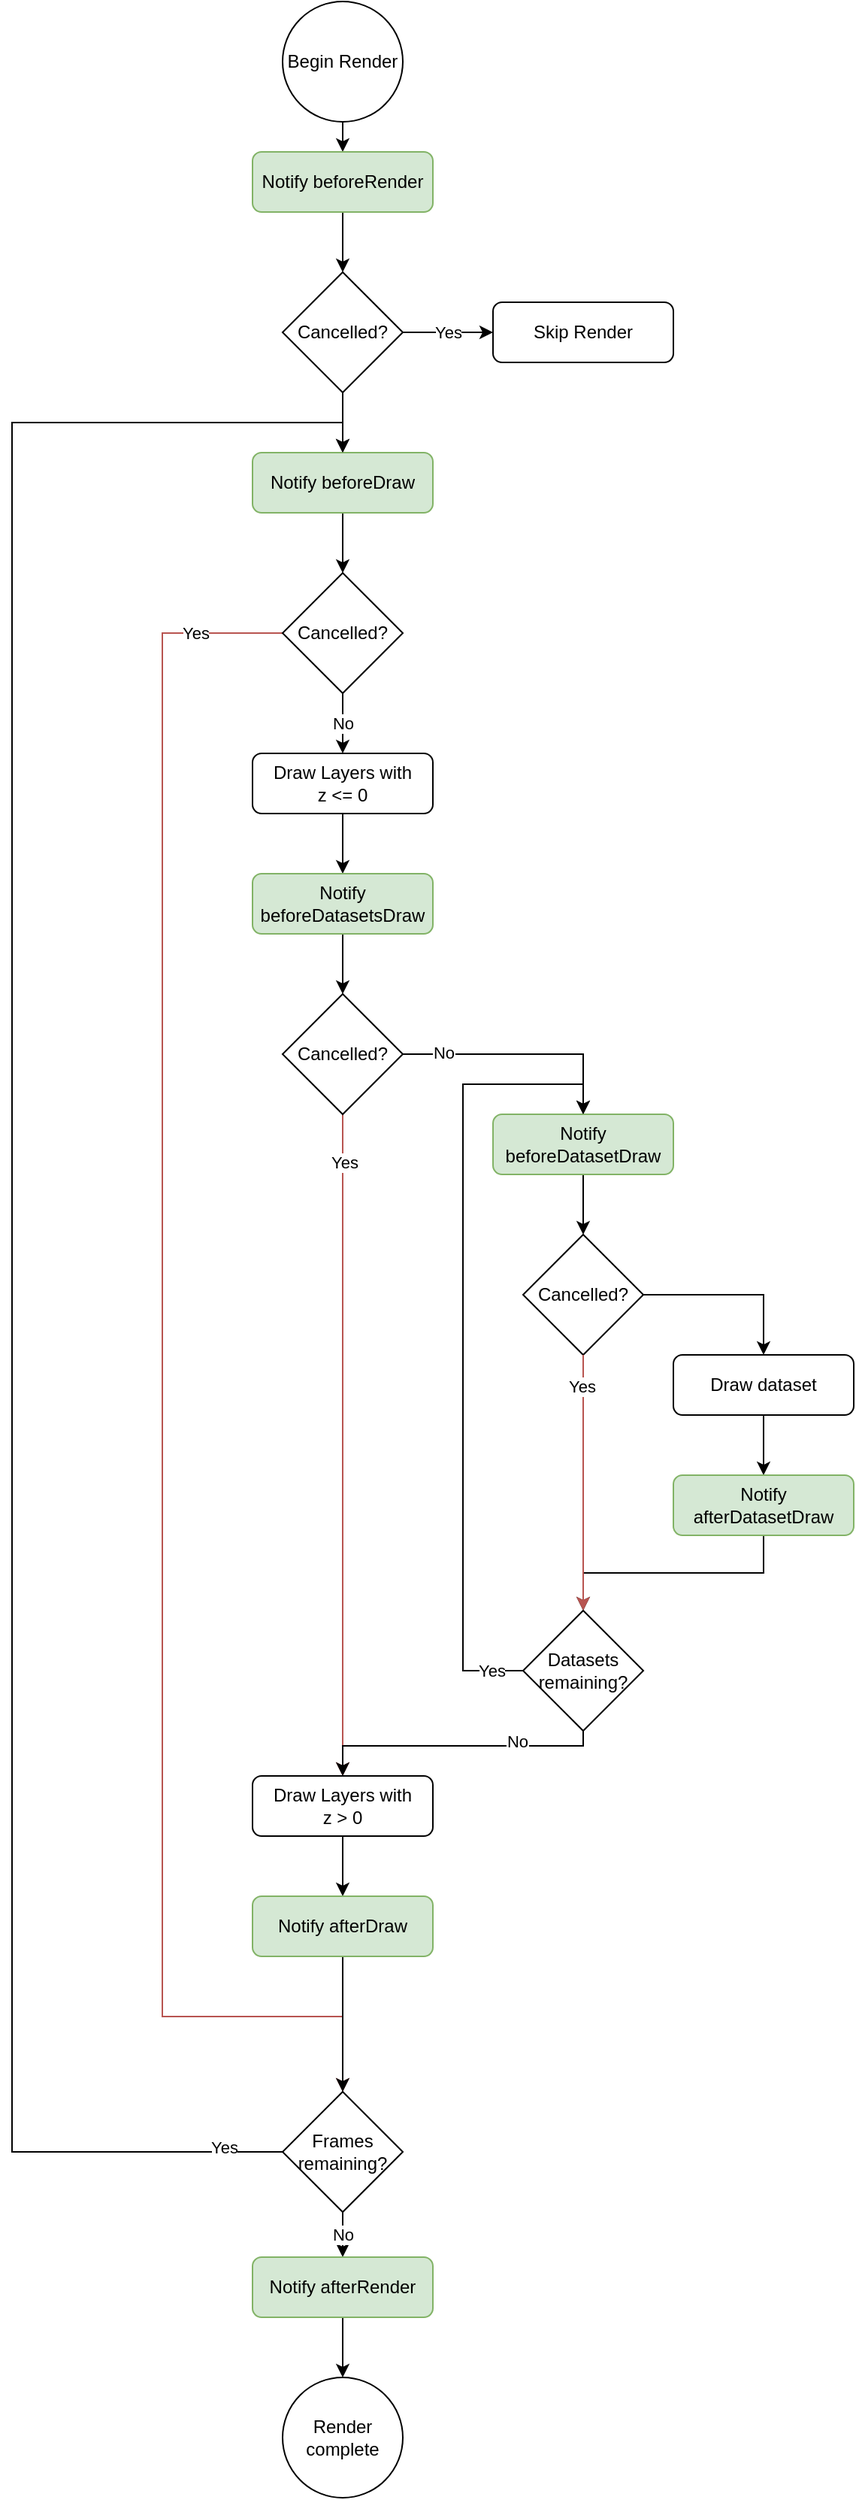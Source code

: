 <mxfile version="14.5.1" type="device" pages="3"><diagram id="GnJziOrIlQhF6Q0E3uKP" name="Chart render"><mxGraphModel dx="1422" dy="822" grid="1" gridSize="10" guides="1" tooltips="1" connect="1" arrows="1" fold="1" page="1" pageScale="1" pageWidth="850" pageHeight="1100" math="0" shadow="0"><root><mxCell id="0"/><mxCell id="1" parent="0"/><mxCell id="fmlOyNdgdFFBq7cwYFHD-3" style="edgeStyle=orthogonalEdgeStyle;rounded=0;orthogonalLoop=1;jettySize=auto;html=1;exitX=0.5;exitY=1;exitDx=0;exitDy=0;entryX=0.5;entryY=0;entryDx=0;entryDy=0;" parent="1" source="fmlOyNdgdFFBq7cwYFHD-1" target="fmlOyNdgdFFBq7cwYFHD-2" edge="1"><mxGeometry relative="1" as="geometry"/></mxCell><mxCell id="fmlOyNdgdFFBq7cwYFHD-1" value="Begin Render" style="ellipse;whiteSpace=wrap;html=1;aspect=fixed;" parent="1" vertex="1"><mxGeometry x="380" y="20" width="80" height="80" as="geometry"/></mxCell><mxCell id="fmlOyNdgdFFBq7cwYFHD-5" style="edgeStyle=orthogonalEdgeStyle;rounded=0;orthogonalLoop=1;jettySize=auto;html=1;exitX=0.5;exitY=1;exitDx=0;exitDy=0;entryX=0.5;entryY=0;entryDx=0;entryDy=0;" parent="1" source="fmlOyNdgdFFBq7cwYFHD-2" target="fmlOyNdgdFFBq7cwYFHD-4" edge="1"><mxGeometry relative="1" as="geometry"/></mxCell><mxCell id="fmlOyNdgdFFBq7cwYFHD-2" value="Notify beforeRender" style="rounded=1;whiteSpace=wrap;html=1;fillColor=#d5e8d4;strokeColor=#82b366;" parent="1" vertex="1"><mxGeometry x="360" y="120" width="120" height="40" as="geometry"/></mxCell><mxCell id="fmlOyNdgdFFBq7cwYFHD-8" value="Yes" style="edgeStyle=orthogonalEdgeStyle;rounded=0;orthogonalLoop=1;jettySize=auto;html=1;exitX=1;exitY=0.5;exitDx=0;exitDy=0;entryX=0;entryY=0.5;entryDx=0;entryDy=0;" parent="1" source="fmlOyNdgdFFBq7cwYFHD-4" target="fmlOyNdgdFFBq7cwYFHD-7" edge="1"><mxGeometry relative="1" as="geometry"/></mxCell><mxCell id="fmlOyNdgdFFBq7cwYFHD-10" style="edgeStyle=orthogonalEdgeStyle;rounded=0;orthogonalLoop=1;jettySize=auto;html=1;exitX=0.5;exitY=1;exitDx=0;exitDy=0;" parent="1" source="fmlOyNdgdFFBq7cwYFHD-4" target="fmlOyNdgdFFBq7cwYFHD-9" edge="1"><mxGeometry relative="1" as="geometry"/></mxCell><mxCell id="fmlOyNdgdFFBq7cwYFHD-4" value="Cancelled?" style="rhombus;whiteSpace=wrap;html=1;" parent="1" vertex="1"><mxGeometry x="380" y="200" width="80" height="80" as="geometry"/></mxCell><mxCell id="fmlOyNdgdFFBq7cwYFHD-7" value="Skip Render" style="rounded=1;whiteSpace=wrap;html=1;" parent="1" vertex="1"><mxGeometry x="520" y="220" width="120" height="40" as="geometry"/></mxCell><mxCell id="fmlOyNdgdFFBq7cwYFHD-12" style="edgeStyle=orthogonalEdgeStyle;rounded=0;orthogonalLoop=1;jettySize=auto;html=1;exitX=0.5;exitY=1;exitDx=0;exitDy=0;" parent="1" source="fmlOyNdgdFFBq7cwYFHD-9" target="fmlOyNdgdFFBq7cwYFHD-11" edge="1"><mxGeometry relative="1" as="geometry"/></mxCell><mxCell id="fmlOyNdgdFFBq7cwYFHD-9" value="Notify beforeDraw" style="rounded=1;whiteSpace=wrap;html=1;fillColor=#d5e8d4;strokeColor=#82b366;" parent="1" vertex="1"><mxGeometry x="360" y="320" width="120" height="40" as="geometry"/></mxCell><mxCell id="fmlOyNdgdFFBq7cwYFHD-14" value="Yes" style="edgeStyle=orthogonalEdgeStyle;rounded=0;orthogonalLoop=1;jettySize=auto;html=1;exitX=0;exitY=0.5;exitDx=0;exitDy=0;entryX=0.5;entryY=0;entryDx=0;entryDy=0;fillColor=#f8cecc;strokeColor=#b85450;" parent="1" source="fmlOyNdgdFFBq7cwYFHD-11" target="fmlOyNdgdFFBq7cwYFHD-13" edge="1"><mxGeometry x="-0.9" relative="1" as="geometry"><Array as="points"><mxPoint x="300" y="440"/><mxPoint x="300" y="1360"/><mxPoint x="420" y="1360"/></Array><mxPoint as="offset"/></mxGeometry></mxCell><mxCell id="fmlOyNdgdFFBq7cwYFHD-21" value="No" style="edgeStyle=orthogonalEdgeStyle;rounded=0;orthogonalLoop=1;jettySize=auto;html=1;exitX=0.5;exitY=1;exitDx=0;exitDy=0;" parent="1" source="fmlOyNdgdFFBq7cwYFHD-11" target="fmlOyNdgdFFBq7cwYFHD-20" edge="1"><mxGeometry relative="1" as="geometry"/></mxCell><mxCell id="fmlOyNdgdFFBq7cwYFHD-11" value="Cancelled?" style="rhombus;whiteSpace=wrap;html=1;" parent="1" vertex="1"><mxGeometry x="380" y="400" width="80" height="80" as="geometry"/></mxCell><mxCell id="fmlOyNdgdFFBq7cwYFHD-16" value="No" style="edgeStyle=orthogonalEdgeStyle;rounded=0;orthogonalLoop=1;jettySize=auto;html=1;exitX=0.5;exitY=1;exitDx=0;exitDy=0;entryX=0.5;entryY=0;entryDx=0;entryDy=0;" parent="1" source="fmlOyNdgdFFBq7cwYFHD-13" target="fmlOyNdgdFFBq7cwYFHD-15" edge="1"><mxGeometry relative="1" as="geometry"/></mxCell><mxCell id="fmlOyNdgdFFBq7cwYFHD-17" style="edgeStyle=orthogonalEdgeStyle;rounded=0;orthogonalLoop=1;jettySize=auto;html=1;exitX=0;exitY=0.5;exitDx=0;exitDy=0;entryX=0.5;entryY=0;entryDx=0;entryDy=0;" parent="1" source="fmlOyNdgdFFBq7cwYFHD-13" target="fmlOyNdgdFFBq7cwYFHD-9" edge="1"><mxGeometry relative="1" as="geometry"><Array as="points"><mxPoint x="200" y="1450"/><mxPoint x="200" y="300"/><mxPoint x="420" y="300"/></Array></mxGeometry></mxCell><mxCell id="fmlOyNdgdFFBq7cwYFHD-18" value="Yes" style="edgeLabel;html=1;align=center;verticalAlign=middle;resizable=0;points=[];" parent="fmlOyNdgdFFBq7cwYFHD-17" vertex="1" connectable="0"><mxGeometry x="-0.95" y="-3" relative="1" as="geometry"><mxPoint as="offset"/></mxGeometry></mxCell><mxCell id="fmlOyNdgdFFBq7cwYFHD-13" value="Frames remaining?" style="rhombus;whiteSpace=wrap;html=1;" parent="1" vertex="1"><mxGeometry x="380" y="1410" width="80" height="80" as="geometry"/></mxCell><mxCell id="fmlOyNdgdFFBq7cwYFHD-47" style="edgeStyle=orthogonalEdgeStyle;rounded=0;orthogonalLoop=1;jettySize=auto;html=1;exitX=0.5;exitY=1;exitDx=0;exitDy=0;" parent="1" source="fmlOyNdgdFFBq7cwYFHD-15" target="fmlOyNdgdFFBq7cwYFHD-46" edge="1"><mxGeometry relative="1" as="geometry"/></mxCell><mxCell id="fmlOyNdgdFFBq7cwYFHD-15" value="Notify afterRender" style="rounded=1;whiteSpace=wrap;html=1;fillColor=#d5e8d4;strokeColor=#82b366;" parent="1" vertex="1"><mxGeometry x="360" y="1520" width="120" height="40" as="geometry"/></mxCell><mxCell id="fmlOyNdgdFFBq7cwYFHD-23" style="edgeStyle=orthogonalEdgeStyle;rounded=0;orthogonalLoop=1;jettySize=auto;html=1;exitX=0.5;exitY=1;exitDx=0;exitDy=0;" parent="1" source="fmlOyNdgdFFBq7cwYFHD-20" target="fmlOyNdgdFFBq7cwYFHD-22" edge="1"><mxGeometry relative="1" as="geometry"/></mxCell><mxCell id="fmlOyNdgdFFBq7cwYFHD-20" value="Draw Layers with &lt;br&gt;z &amp;lt;= 0" style="rounded=1;whiteSpace=wrap;html=1;" parent="1" vertex="1"><mxGeometry x="360" y="520" width="120" height="40" as="geometry"/></mxCell><mxCell id="fmlOyNdgdFFBq7cwYFHD-25" style="edgeStyle=orthogonalEdgeStyle;rounded=0;orthogonalLoop=1;jettySize=auto;html=1;exitX=0.5;exitY=1;exitDx=0;exitDy=0;" parent="1" source="fmlOyNdgdFFBq7cwYFHD-22" target="fmlOyNdgdFFBq7cwYFHD-24" edge="1"><mxGeometry relative="1" as="geometry"/></mxCell><mxCell id="fmlOyNdgdFFBq7cwYFHD-22" value="Notify beforeDatasetsDraw" style="rounded=1;whiteSpace=wrap;html=1;fillColor=#d5e8d4;strokeColor=#82b366;" parent="1" vertex="1"><mxGeometry x="360" y="600" width="120" height="40" as="geometry"/></mxCell><mxCell id="fmlOyNdgdFFBq7cwYFHD-30" style="edgeStyle=orthogonalEdgeStyle;rounded=0;orthogonalLoop=1;jettySize=auto;html=1;exitX=0.5;exitY=1;exitDx=0;exitDy=0;entryX=0.5;entryY=0;entryDx=0;entryDy=0;fillColor=#f8cecc;strokeColor=#b85450;" parent="1" source="fmlOyNdgdFFBq7cwYFHD-24" target="fmlOyNdgdFFBq7cwYFHD-26" edge="1"><mxGeometry relative="1" as="geometry"/></mxCell><mxCell id="fmlOyNdgdFFBq7cwYFHD-31" value="Yes" style="edgeLabel;html=1;align=center;verticalAlign=middle;resizable=0;points=[];" parent="fmlOyNdgdFFBq7cwYFHD-30" vertex="1" connectable="0"><mxGeometry x="-0.856" y="1" relative="1" as="geometry"><mxPoint as="offset"/></mxGeometry></mxCell><mxCell id="fmlOyNdgdFFBq7cwYFHD-33" style="edgeStyle=orthogonalEdgeStyle;rounded=0;orthogonalLoop=1;jettySize=auto;html=1;exitX=1;exitY=0.5;exitDx=0;exitDy=0;entryX=0.5;entryY=0;entryDx=0;entryDy=0;" parent="1" source="fmlOyNdgdFFBq7cwYFHD-24" target="fmlOyNdgdFFBq7cwYFHD-32" edge="1"><mxGeometry relative="1" as="geometry"/></mxCell><mxCell id="fmlOyNdgdFFBq7cwYFHD-34" value="No" style="edgeLabel;html=1;align=center;verticalAlign=middle;resizable=0;points=[];" parent="fmlOyNdgdFFBq7cwYFHD-33" vertex="1" connectable="0"><mxGeometry x="-0.662" y="1" relative="1" as="geometry"><mxPoint as="offset"/></mxGeometry></mxCell><mxCell id="fmlOyNdgdFFBq7cwYFHD-24" value="Cancelled?" style="rhombus;whiteSpace=wrap;html=1;" parent="1" vertex="1"><mxGeometry x="380" y="680" width="80" height="80" as="geometry"/></mxCell><mxCell id="fmlOyNdgdFFBq7cwYFHD-28" style="edgeStyle=orthogonalEdgeStyle;rounded=0;orthogonalLoop=1;jettySize=auto;html=1;exitX=0.5;exitY=1;exitDx=0;exitDy=0;" parent="1" source="fmlOyNdgdFFBq7cwYFHD-26" target="fmlOyNdgdFFBq7cwYFHD-27" edge="1"><mxGeometry relative="1" as="geometry"/></mxCell><mxCell id="fmlOyNdgdFFBq7cwYFHD-26" value="Draw Layers with &lt;br&gt;z &amp;gt; 0" style="rounded=1;whiteSpace=wrap;html=1;" parent="1" vertex="1"><mxGeometry x="360" y="1200" width="120" height="40" as="geometry"/></mxCell><mxCell id="fmlOyNdgdFFBq7cwYFHD-29" style="edgeStyle=orthogonalEdgeStyle;rounded=0;orthogonalLoop=1;jettySize=auto;html=1;exitX=0.5;exitY=1;exitDx=0;exitDy=0;entryX=0.5;entryY=0;entryDx=0;entryDy=0;" parent="1" source="fmlOyNdgdFFBq7cwYFHD-27" target="fmlOyNdgdFFBq7cwYFHD-13" edge="1"><mxGeometry relative="1" as="geometry"/></mxCell><mxCell id="fmlOyNdgdFFBq7cwYFHD-27" value="Notify afterDraw" style="rounded=1;whiteSpace=wrap;html=1;fillColor=#d5e8d4;strokeColor=#82b366;" parent="1" vertex="1"><mxGeometry x="360" y="1280" width="120" height="40" as="geometry"/></mxCell><mxCell id="fmlOyNdgdFFBq7cwYFHD-36" style="edgeStyle=orthogonalEdgeStyle;rounded=0;orthogonalLoop=1;jettySize=auto;html=1;exitX=0.5;exitY=1;exitDx=0;exitDy=0;" parent="1" source="fmlOyNdgdFFBq7cwYFHD-32" target="fmlOyNdgdFFBq7cwYFHD-35" edge="1"><mxGeometry relative="1" as="geometry"/></mxCell><mxCell id="fmlOyNdgdFFBq7cwYFHD-32" value="Notify beforeDatasetDraw" style="rounded=1;whiteSpace=wrap;html=1;fillColor=#d5e8d4;strokeColor=#82b366;" parent="1" vertex="1"><mxGeometry x="520" y="760" width="120" height="40" as="geometry"/></mxCell><mxCell id="fmlOyNdgdFFBq7cwYFHD-42" style="edgeStyle=orthogonalEdgeStyle;rounded=0;orthogonalLoop=1;jettySize=auto;html=1;exitX=1;exitY=0.5;exitDx=0;exitDy=0;entryX=0.5;entryY=0;entryDx=0;entryDy=0;" parent="1" source="fmlOyNdgdFFBq7cwYFHD-35" target="fmlOyNdgdFFBq7cwYFHD-41" edge="1"><mxGeometry relative="1" as="geometry"/></mxCell><mxCell id="fmlOyNdgdFFBq7cwYFHD-35" value="Cancelled?" style="rhombus;whiteSpace=wrap;html=1;" parent="1" vertex="1"><mxGeometry x="540" y="840" width="80" height="80" as="geometry"/></mxCell><mxCell id="fmlOyNdgdFFBq7cwYFHD-38" value="Yes" style="edgeStyle=orthogonalEdgeStyle;rounded=0;orthogonalLoop=1;jettySize=auto;html=1;exitX=0;exitY=0.5;exitDx=0;exitDy=0;entryX=0.5;entryY=0;entryDx=0;entryDy=0;" parent="1" source="fmlOyNdgdFFBq7cwYFHD-37" target="fmlOyNdgdFFBq7cwYFHD-32" edge="1"><mxGeometry x="-0.918" relative="1" as="geometry"><Array as="points"><mxPoint x="500" y="1130"/><mxPoint x="500" y="740"/><mxPoint x="580" y="740"/></Array><mxPoint as="offset"/></mxGeometry></mxCell><mxCell id="fmlOyNdgdFFBq7cwYFHD-48" style="edgeStyle=orthogonalEdgeStyle;rounded=0;orthogonalLoop=1;jettySize=auto;html=1;exitX=0.5;exitY=1;exitDx=0;exitDy=0;entryX=0.5;entryY=0;entryDx=0;entryDy=0;" parent="1" source="fmlOyNdgdFFBq7cwYFHD-37" target="fmlOyNdgdFFBq7cwYFHD-26" edge="1"><mxGeometry relative="1" as="geometry"><Array as="points"><mxPoint x="580" y="1180"/><mxPoint x="420" y="1180"/></Array></mxGeometry></mxCell><mxCell id="fmlOyNdgdFFBq7cwYFHD-49" value="No" style="edgeLabel;html=1;align=center;verticalAlign=middle;resizable=0;points=[];" parent="fmlOyNdgdFFBq7cwYFHD-48" vertex="1" connectable="0"><mxGeometry x="-0.432" y="-3" relative="1" as="geometry"><mxPoint as="offset"/></mxGeometry></mxCell><mxCell id="fmlOyNdgdFFBq7cwYFHD-37" value="Datasets remaining?" style="rhombus;whiteSpace=wrap;html=1;" parent="1" vertex="1"><mxGeometry x="540" y="1090" width="80" height="80" as="geometry"/></mxCell><mxCell id="fmlOyNdgdFFBq7cwYFHD-44" style="edgeStyle=orthogonalEdgeStyle;rounded=0;orthogonalLoop=1;jettySize=auto;html=1;exitX=0.5;exitY=1;exitDx=0;exitDy=0;" parent="1" source="fmlOyNdgdFFBq7cwYFHD-41" target="fmlOyNdgdFFBq7cwYFHD-43" edge="1"><mxGeometry relative="1" as="geometry"/></mxCell><mxCell id="fmlOyNdgdFFBq7cwYFHD-41" value="Draw dataset" style="rounded=1;whiteSpace=wrap;html=1;" parent="1" vertex="1"><mxGeometry x="640" y="920" width="120" height="40" as="geometry"/></mxCell><mxCell id="fmlOyNdgdFFBq7cwYFHD-45" style="edgeStyle=orthogonalEdgeStyle;rounded=0;orthogonalLoop=1;jettySize=auto;html=1;exitX=0.5;exitY=1;exitDx=0;exitDy=0;entryX=0.5;entryY=0;entryDx=0;entryDy=0;" parent="1" source="fmlOyNdgdFFBq7cwYFHD-43" target="fmlOyNdgdFFBq7cwYFHD-37" edge="1"><mxGeometry relative="1" as="geometry"/></mxCell><mxCell id="fmlOyNdgdFFBq7cwYFHD-43" value="Notify afterDatasetDraw" style="rounded=1;whiteSpace=wrap;html=1;fillColor=#d5e8d4;strokeColor=#82b366;" parent="1" vertex="1"><mxGeometry x="640" y="1000" width="120" height="40" as="geometry"/></mxCell><mxCell id="fmlOyNdgdFFBq7cwYFHD-46" value="Render complete" style="ellipse;whiteSpace=wrap;html=1;aspect=fixed;" parent="1" vertex="1"><mxGeometry x="380" y="1600" width="80" height="80" as="geometry"/></mxCell><mxCell id="fmlOyNdgdFFBq7cwYFHD-39" style="edgeStyle=orthogonalEdgeStyle;rounded=0;orthogonalLoop=1;jettySize=auto;html=1;exitX=0.5;exitY=1;exitDx=0;exitDy=0;fillColor=#f8cecc;strokeColor=#b85450;" parent="1" source="fmlOyNdgdFFBq7cwYFHD-35" target="fmlOyNdgdFFBq7cwYFHD-37" edge="1"><mxGeometry relative="1" as="geometry"/></mxCell><mxCell id="fmlOyNdgdFFBq7cwYFHD-40" value="Yes" style="edgeLabel;html=1;align=center;verticalAlign=middle;resizable=0;points=[];" parent="fmlOyNdgdFFBq7cwYFHD-39" vertex="1" connectable="0"><mxGeometry x="-0.754" y="-1" relative="1" as="geometry"><mxPoint as="offset"/></mxGeometry></mxCell></root></mxGraphModel></diagram><diagram id="qz6xZkkN5_TWD1aOfnxG" name="Chart Init"><mxGraphModel dx="1422" dy="822" grid="1" gridSize="10" guides="1" tooltips="1" connect="1" arrows="1" fold="1" page="1" pageScale="1" pageWidth="850" pageHeight="1100" math="0" shadow="0"><root><mxCell id="VrM6jVqB5EdETJXvk_b9-0"/><mxCell id="VrM6jVqB5EdETJXvk_b9-1" parent="VrM6jVqB5EdETJXvk_b9-0"/><mxCell id="B2WSiB_KLkefbDagkvPR-1" style="edgeStyle=orthogonalEdgeStyle;rounded=0;orthogonalLoop=1;jettySize=auto;html=1;exitX=0.5;exitY=1;exitDx=0;exitDy=0;entryX=0.5;entryY=0;entryDx=0;entryDy=0;" parent="VrM6jVqB5EdETJXvk_b9-1" source="woh9SrBhe5PWHDFjs9Lz-0" target="B2WSiB_KLkefbDagkvPR-0" edge="1"><mxGeometry relative="1" as="geometry"/></mxCell><mxCell id="woh9SrBhe5PWHDFjs9Lz-0" value="Chart created" style="ellipse;whiteSpace=wrap;html=1;aspect=fixed;" parent="VrM6jVqB5EdETJXvk_b9-1" vertex="1"><mxGeometry x="380" y="20" width="80" height="80" as="geometry"/></mxCell><mxCell id="k2_h9NIFUiLoFcB12t13-2" style="edgeStyle=orthogonalEdgeStyle;rounded=0;orthogonalLoop=1;jettySize=auto;html=1;exitX=0.5;exitY=1;exitDx=0;exitDy=0;" edge="1" parent="VrM6jVqB5EdETJXvk_b9-1" source="B2WSiB_KLkefbDagkvPR-0" target="k2_h9NIFUiLoFcB12t13-0"><mxGeometry relative="1" as="geometry"/></mxCell><mxCell id="B2WSiB_KLkefbDagkvPR-0" value="Notify beforeInit" style="rounded=1;whiteSpace=wrap;html=1;fillColor=#d5e8d4;strokeColor=#82b366;" parent="VrM6jVqB5EdETJXvk_b9-1" vertex="1"><mxGeometry x="360" y="120" width="120" height="40" as="geometry"/></mxCell><mxCell id="szYufQv6bFErSRYS5-Rp-3" style="edgeStyle=orthogonalEdgeStyle;rounded=0;orthogonalLoop=1;jettySize=auto;html=1;exitX=1;exitY=0.5;exitDx=0;exitDy=0;entryX=0.5;entryY=0;entryDx=0;entryDy=0;" parent="VrM6jVqB5EdETJXvk_b9-1" source="B2WSiB_KLkefbDagkvPR-2" target="szYufQv6bFErSRYS5-Rp-2" edge="1"><mxGeometry relative="1" as="geometry"/></mxCell><mxCell id="szYufQv6bFErSRYS5-Rp-4" value="Yes" style="edgeLabel;html=1;align=center;verticalAlign=middle;resizable=0;points=[];" parent="szYufQv6bFErSRYS5-Rp-3" vertex="1" connectable="0"><mxGeometry x="-0.6" y="4" relative="1" as="geometry"><mxPoint as="offset"/></mxGeometry></mxCell><mxCell id="szYufQv6bFErSRYS5-Rp-6" value="No" style="edgeStyle=orthogonalEdgeStyle;rounded=0;orthogonalLoop=1;jettySize=auto;html=1;exitX=0.5;exitY=1;exitDx=0;exitDy=0;entryX=0.5;entryY=0;entryDx=0;entryDy=0;" parent="VrM6jVqB5EdETJXvk_b9-1" source="B2WSiB_KLkefbDagkvPR-2" target="szYufQv6bFErSRYS5-Rp-5" edge="1"><mxGeometry x="-0.5" relative="1" as="geometry"><Array as="points"><mxPoint x="420" y="450"/><mxPoint x="420" y="450"/></Array><mxPoint as="offset"/></mxGeometry></mxCell><mxCell id="B2WSiB_KLkefbDagkvPR-2" value="Responsive?" style="rhombus;whiteSpace=wrap;html=1;" parent="VrM6jVqB5EdETJXvk_b9-1" vertex="1"><mxGeometry x="380" y="350" width="80" height="80" as="geometry"/></mxCell><mxCell id="szYufQv6bFErSRYS5-Rp-7" style="edgeStyle=orthogonalEdgeStyle;rounded=0;orthogonalLoop=1;jettySize=auto;html=1;exitX=0.5;exitY=1;exitDx=0;exitDy=0;entryX=0.5;entryY=0;entryDx=0;entryDy=0;" parent="VrM6jVqB5EdETJXvk_b9-1" source="szYufQv6bFErSRYS5-Rp-2" target="szYufQv6bFErSRYS5-Rp-5" edge="1"><mxGeometry relative="1" as="geometry"/></mxCell><mxCell id="szYufQv6bFErSRYS5-Rp-2" value="Notify resize" style="rounded=1;whiteSpace=wrap;html=1;fillColor=#d5e8d4;strokeColor=#82b366;" parent="VrM6jVqB5EdETJXvk_b9-1" vertex="1"><mxGeometry x="480" y="430" width="120" height="40" as="geometry"/></mxCell><mxCell id="szYufQv6bFErSRYS5-Rp-9" style="edgeStyle=orthogonalEdgeStyle;rounded=0;orthogonalLoop=1;jettySize=auto;html=1;exitX=0.5;exitY=1;exitDx=0;exitDy=0;" parent="VrM6jVqB5EdETJXvk_b9-1" source="szYufQv6bFErSRYS5-Rp-5" target="szYufQv6bFErSRYS5-Rp-8" edge="1"><mxGeometry relative="1" as="geometry"/></mxCell><mxCell id="szYufQv6bFErSRYS5-Rp-5" value="Notify afterInit" style="rounded=1;whiteSpace=wrap;html=1;fillColor=#d5e8d4;strokeColor=#82b366;" parent="VrM6jVqB5EdETJXvk_b9-1" vertex="1"><mxGeometry x="360" y="510" width="120" height="40" as="geometry"/></mxCell><mxCell id="szYufQv6bFErSRYS5-Rp-8" value="Initial update" style="ellipse;whiteSpace=wrap;html=1;aspect=fixed;" parent="VrM6jVqB5EdETJXvk_b9-1" vertex="1"><mxGeometry x="380" y="590" width="80" height="80" as="geometry"/></mxCell><mxCell id="6T_pFpsxEHCW90qu4ZrL-1" style="edgeStyle=orthogonalEdgeStyle;rounded=0;orthogonalLoop=1;jettySize=auto;html=1;exitX=0.5;exitY=1;exitDx=0;exitDy=0;entryX=0.5;entryY=0;entryDx=0;entryDy=0;" edge="1" parent="VrM6jVqB5EdETJXvk_b9-1" source="6T_pFpsxEHCW90qu4ZrL-0" target="B2WSiB_KLkefbDagkvPR-2"><mxGeometry relative="1" as="geometry"/></mxCell><mxCell id="6T_pFpsxEHCW90qu4ZrL-0" value="Notify Start" style="rounded=1;whiteSpace=wrap;html=1;fillColor=#d5e8d4;strokeColor=#82b366;" vertex="1" parent="VrM6jVqB5EdETJXvk_b9-1"><mxGeometry x="360" y="280" width="120" height="40" as="geometry"/></mxCell><mxCell id="k2_h9NIFUiLoFcB12t13-1" style="edgeStyle=orthogonalEdgeStyle;rounded=0;orthogonalLoop=1;jettySize=auto;html=1;exitX=0.5;exitY=1;exitDx=0;exitDy=0;" edge="1" parent="VrM6jVqB5EdETJXvk_b9-1" source="k2_h9NIFUiLoFcB12t13-0" target="6T_pFpsxEHCW90qu4ZrL-0"><mxGeometry relative="1" as="geometry"/></mxCell><mxCell id="k2_h9NIFUiLoFcB12t13-0" value="Notify Install" style="rounded=1;whiteSpace=wrap;html=1;fillColor=#d5e8d4;strokeColor=#82b366;" vertex="1" parent="VrM6jVqB5EdETJXvk_b9-1"><mxGeometry x="360" y="200" width="120" height="40" as="geometry"/></mxCell></root></mxGraphModel></diagram><diagram id="6Hx3QUBt-kPyE_5nGTOz" name="Chart update"><mxGraphModel dx="1422" dy="1922" grid="1" gridSize="10" guides="1" tooltips="1" connect="1" arrows="1" fold="1" page="1" pageScale="1" pageWidth="850" pageHeight="1100" math="0" shadow="0"><root><mxCell id="VQfmOpTDe0VD5iAt6V-u-0"/><mxCell id="VQfmOpTDe0VD5iAt6V-u-1" parent="VQfmOpTDe0VD5iAt6V-u-0"/><mxCell id="uzkxKyXQaDua5c7DPwUB-4" style="edgeStyle=orthogonalEdgeStyle;rounded=0;orthogonalLoop=1;jettySize=auto;html=1;exitX=0.5;exitY=1;exitDx=0;exitDy=0;entryX=0.5;entryY=0;entryDx=0;entryDy=0;" parent="VQfmOpTDe0VD5iAt6V-u-1" source="qJuUtbHRhLutEYVtH8ei-0" target="tgms7UGiNZ3vG47eBZN--0" edge="1"><mxGeometry relative="1" as="geometry"/></mxCell><mxCell id="qJuUtbHRhLutEYVtH8ei-0" value="Begin Update" style="ellipse;whiteSpace=wrap;html=1;aspect=fixed;" parent="VQfmOpTDe0VD5iAt6V-u-1" vertex="1"><mxGeometry x="380" y="-300" width="80" height="80" as="geometry"/></mxCell><mxCell id="uzkxKyXQaDua5c7DPwUB-5" style="edgeStyle=orthogonalEdgeStyle;rounded=0;orthogonalLoop=1;jettySize=auto;html=1;exitX=0.5;exitY=1;exitDx=0;exitDy=0;entryX=0.5;entryY=0;entryDx=0;entryDy=0;" parent="VQfmOpTDe0VD5iAt6V-u-1" source="uzkxKyXQaDua5c7DPwUB-0" target="uzkxKyXQaDua5c7DPwUB-2" edge="1"><mxGeometry relative="1" as="geometry"/></mxCell><mxCell id="uzkxKyXQaDua5c7DPwUB-0" value="Notify beforeUpdate" style="rounded=1;whiteSpace=wrap;html=1;fillColor=#d5e8d4;strokeColor=#82b366;" parent="VQfmOpTDe0VD5iAt6V-u-1" vertex="1"><mxGeometry x="360" y="120" width="120" height="40" as="geometry"/></mxCell><mxCell id="uzkxKyXQaDua5c7DPwUB-1" value="Yes" style="edgeStyle=orthogonalEdgeStyle;rounded=0;orthogonalLoop=1;jettySize=auto;html=1;exitX=1;exitY=0.5;exitDx=0;exitDy=0;entryX=0;entryY=0.5;entryDx=0;entryDy=0;fillColor=#f8cecc;strokeColor=#b85450;" parent="VQfmOpTDe0VD5iAt6V-u-1" source="uzkxKyXQaDua5c7DPwUB-2" target="uzkxKyXQaDua5c7DPwUB-3" edge="1"><mxGeometry relative="1" as="geometry"/></mxCell><mxCell id="uzkxKyXQaDua5c7DPwUB-7" style="edgeStyle=orthogonalEdgeStyle;rounded=0;orthogonalLoop=1;jettySize=auto;html=1;exitX=0.5;exitY=1;exitDx=0;exitDy=0;entryX=0.5;entryY=0;entryDx=0;entryDy=0;" parent="VQfmOpTDe0VD5iAt6V-u-1" source="uzkxKyXQaDua5c7DPwUB-2" target="uzkxKyXQaDua5c7DPwUB-6" edge="1"><mxGeometry relative="1" as="geometry"/></mxCell><mxCell id="uzkxKyXQaDua5c7DPwUB-2" value="Cancelled?" style="rhombus;whiteSpace=wrap;html=1;" parent="VQfmOpTDe0VD5iAt6V-u-1" vertex="1"><mxGeometry x="380" y="200" width="80" height="80" as="geometry"/></mxCell><mxCell id="uzkxKyXQaDua5c7DPwUB-3" value="Skip update" style="rounded=1;whiteSpace=wrap;html=1;" parent="VQfmOpTDe0VD5iAt6V-u-1" vertex="1"><mxGeometry x="520" y="220" width="120" height="40" as="geometry"/></mxCell><mxCell id="uzkxKyXQaDua5c7DPwUB-9" style="edgeStyle=orthogonalEdgeStyle;rounded=0;orthogonalLoop=1;jettySize=auto;html=1;exitX=0.5;exitY=1;exitDx=0;exitDy=0;" parent="VQfmOpTDe0VD5iAt6V-u-1" source="uzkxKyXQaDua5c7DPwUB-6" target="uzkxKyXQaDua5c7DPwUB-8" edge="1"><mxGeometry relative="1" as="geometry"/></mxCell><mxCell id="uzkxKyXQaDua5c7DPwUB-6" value="Create / Delete dataset controllers for added / removed datasets" style="rounded=1;whiteSpace=wrap;html=1;" parent="VQfmOpTDe0VD5iAt6V-u-1" vertex="1"><mxGeometry x="360" y="320" width="120" height="60" as="geometry"/></mxCell><mxCell id="uzkxKyXQaDua5c7DPwUB-11" style="edgeStyle=orthogonalEdgeStyle;rounded=0;orthogonalLoop=1;jettySize=auto;html=1;exitX=0.5;exitY=1;exitDx=0;exitDy=0;entryX=0.5;entryY=0;entryDx=0;entryDy=0;" parent="VQfmOpTDe0VD5iAt6V-u-1" source="uzkxKyXQaDua5c7DPwUB-8" target="uzkxKyXQaDua5c7DPwUB-10" edge="1"><mxGeometry relative="1" as="geometry"/></mxCell><mxCell id="uzkxKyXQaDua5c7DPwUB-8" value="Notify beforeElementsUpdate" style="rounded=1;whiteSpace=wrap;html=1;fillColor=#d5e8d4;strokeColor=#82b366;" parent="VQfmOpTDe0VD5iAt6V-u-1" vertex="1"><mxGeometry x="350" y="410" width="140" height="40" as="geometry"/></mxCell><mxCell id="uzkxKyXQaDua5c7DPwUB-14" style="edgeStyle=orthogonalEdgeStyle;rounded=0;orthogonalLoop=1;jettySize=auto;html=1;exitX=0.5;exitY=1;exitDx=0;exitDy=0;entryX=0.5;entryY=0;entryDx=0;entryDy=0;" parent="VQfmOpTDe0VD5iAt6V-u-1" source="uzkxKyXQaDua5c7DPwUB-10" target="uzkxKyXQaDua5c7DPwUB-13" edge="1"><mxGeometry relative="1" as="geometry"/></mxCell><mxCell id="uzkxKyXQaDua5c7DPwUB-10" value="Dataset controllers update element metadata" style="rounded=1;whiteSpace=wrap;html=1;" parent="VQfmOpTDe0VD5iAt6V-u-1" vertex="1"><mxGeometry x="360" y="480" width="120" height="50" as="geometry"/></mxCell><mxCell id="uzkxKyXQaDua5c7DPwUB-19" style="edgeStyle=orthogonalEdgeStyle;rounded=0;orthogonalLoop=1;jettySize=auto;html=1;exitX=0.5;exitY=1;exitDx=0;exitDy=0;" parent="VQfmOpTDe0VD5iAt6V-u-1" source="uzkxKyXQaDua5c7DPwUB-13" target="uzkxKyXQaDua5c7DPwUB-15" edge="1"><mxGeometry relative="1" as="geometry"/></mxCell><mxCell id="uzkxKyXQaDua5c7DPwUB-13" value="Notify beforeLayout" style="rounded=1;whiteSpace=wrap;html=1;fillColor=#d5e8d4;strokeColor=#82b366;" parent="VQfmOpTDe0VD5iAt6V-u-1" vertex="1"><mxGeometry x="360" y="560" width="120" height="40" as="geometry"/></mxCell><mxCell id="uzkxKyXQaDua5c7DPwUB-17" style="edgeStyle=orthogonalEdgeStyle;rounded=0;orthogonalLoop=1;jettySize=auto;html=1;exitX=1;exitY=0.5;exitDx=0;exitDy=0;entryX=0.5;entryY=0;entryDx=0;entryDy=0;" parent="VQfmOpTDe0VD5iAt6V-u-1" source="uzkxKyXQaDua5c7DPwUB-15" target="uzkxKyXQaDua5c7DPwUB-16" edge="1"><mxGeometry relative="1" as="geometry"/></mxCell><mxCell id="uzkxKyXQaDua5c7DPwUB-18" value="No" style="edgeLabel;html=1;align=center;verticalAlign=middle;resizable=0;points=[];" parent="uzkxKyXQaDua5c7DPwUB-17" vertex="1" connectable="0"><mxGeometry x="-0.538" y="1" relative="1" as="geometry"><mxPoint as="offset"/></mxGeometry></mxCell><mxCell id="uzkxKyXQaDua5c7DPwUB-15" value="Cancelled?" style="rhombus;whiteSpace=wrap;html=1;" parent="VQfmOpTDe0VD5iAt6V-u-1" vertex="1"><mxGeometry x="380" y="630" width="80" height="80" as="geometry"/></mxCell><mxCell id="uzkxKyXQaDua5c7DPwUB-21" style="edgeStyle=orthogonalEdgeStyle;rounded=0;orthogonalLoop=1;jettySize=auto;html=1;exitX=0.5;exitY=1;exitDx=0;exitDy=0;entryX=0.5;entryY=0;entryDx=0;entryDy=0;" parent="VQfmOpTDe0VD5iAt6V-u-1" source="uzkxKyXQaDua5c7DPwUB-16" target="uzkxKyXQaDua5c7DPwUB-20" edge="1"><mxGeometry relative="1" as="geometry"/></mxCell><mxCell id="uzkxKyXQaDua5c7DPwUB-16" value="Size and place boxes in the canvas" style="rounded=1;whiteSpace=wrap;html=1;" parent="VQfmOpTDe0VD5iAt6V-u-1" vertex="1"><mxGeometry x="480" y="720" width="120" height="40" as="geometry"/></mxCell><mxCell id="uzkxKyXQaDua5c7DPwUB-23" style="edgeStyle=orthogonalEdgeStyle;rounded=0;orthogonalLoop=1;jettySize=auto;html=1;exitX=0.5;exitY=1;exitDx=0;exitDy=0;entryX=0.5;entryY=0;entryDx=0;entryDy=0;" parent="VQfmOpTDe0VD5iAt6V-u-1" source="uzkxKyXQaDua5c7DPwUB-20" target="uzkxKyXQaDua5c7DPwUB-22" edge="1"><mxGeometry relative="1" as="geometry"/></mxCell><mxCell id="uzkxKyXQaDua5c7DPwUB-20" value="Notify afterLayout" style="rounded=1;whiteSpace=wrap;html=1;fillColor=#d5e8d4;strokeColor=#82b366;" parent="VQfmOpTDe0VD5iAt6V-u-1" vertex="1"><mxGeometry x="480" y="800" width="120" height="40" as="geometry"/></mxCell><mxCell id="uzkxKyXQaDua5c7DPwUB-26" style="edgeStyle=orthogonalEdgeStyle;rounded=0;orthogonalLoop=1;jettySize=auto;html=1;exitX=1;exitY=0.5;exitDx=0;exitDy=0;entryX=0.5;entryY=0;entryDx=0;entryDy=0;" parent="VQfmOpTDe0VD5iAt6V-u-1" source="uzkxKyXQaDua5c7DPwUB-22" target="uzkxKyXQaDua5c7DPwUB-25" edge="1"><mxGeometry relative="1" as="geometry"/></mxCell><mxCell id="uzkxKyXQaDua5c7DPwUB-27" value="Yes" style="edgeLabel;html=1;align=center;verticalAlign=middle;resizable=0;points=[];" parent="uzkxKyXQaDua5c7DPwUB-26" vertex="1" connectable="0"><mxGeometry x="-0.55" relative="1" as="geometry"><mxPoint as="offset"/></mxGeometry></mxCell><mxCell id="uzkxKyXQaDua5c7DPwUB-29" style="edgeStyle=orthogonalEdgeStyle;rounded=0;orthogonalLoop=1;jettySize=auto;html=1;exitX=0.5;exitY=1;exitDx=0;exitDy=0;" parent="VQfmOpTDe0VD5iAt6V-u-1" source="uzkxKyXQaDua5c7DPwUB-22" target="uzkxKyXQaDua5c7DPwUB-28" edge="1"><mxGeometry relative="1" as="geometry"/></mxCell><mxCell id="uzkxKyXQaDua5c7DPwUB-22" value="Animations enabled?" style="rhombus;whiteSpace=wrap;html=1;" parent="VQfmOpTDe0VD5iAt6V-u-1" vertex="1"><mxGeometry x="380" y="880" width="80" height="80" as="geometry"/></mxCell><mxCell id="uzkxKyXQaDua5c7DPwUB-24" style="edgeStyle=orthogonalEdgeStyle;rounded=0;orthogonalLoop=1;jettySize=auto;html=1;exitX=0.5;exitY=1;exitDx=0;exitDy=0;entryX=0.5;entryY=0;entryDx=0;entryDy=0;fillColor=#f8cecc;strokeColor=#b85450;" parent="VQfmOpTDe0VD5iAt6V-u-1" source="uzkxKyXQaDua5c7DPwUB-15" target="uzkxKyXQaDua5c7DPwUB-22" edge="1"><mxGeometry relative="1" as="geometry"/></mxCell><mxCell id="uzkxKyXQaDua5c7DPwUB-30" style="edgeStyle=orthogonalEdgeStyle;rounded=0;orthogonalLoop=1;jettySize=auto;html=1;exitX=0.5;exitY=1;exitDx=0;exitDy=0;entryX=0.5;entryY=0;entryDx=0;entryDy=0;" parent="VQfmOpTDe0VD5iAt6V-u-1" source="uzkxKyXQaDua5c7DPwUB-25" target="uzkxKyXQaDua5c7DPwUB-28" edge="1"><mxGeometry relative="1" as="geometry"/></mxCell><mxCell id="uzkxKyXQaDua5c7DPwUB-25" value="Reset new controllers for smooth animation" style="rounded=1;whiteSpace=wrap;html=1;" parent="VQfmOpTDe0VD5iAt6V-u-1" vertex="1"><mxGeometry x="480" y="960" width="120" height="40" as="geometry"/></mxCell><mxCell id="uzkxKyXQaDua5c7DPwUB-32" style="edgeStyle=orthogonalEdgeStyle;rounded=0;orthogonalLoop=1;jettySize=auto;html=1;exitX=0.5;exitY=1;exitDx=0;exitDy=0;" parent="VQfmOpTDe0VD5iAt6V-u-1" source="uzkxKyXQaDua5c7DPwUB-28" target="uzkxKyXQaDua5c7DPwUB-31" edge="1"><mxGeometry relative="1" as="geometry"/></mxCell><mxCell id="uzkxKyXQaDua5c7DPwUB-28" value="Notify beforeDatasetsUpdate" style="rounded=1;whiteSpace=wrap;html=1;fillColor=#d5e8d4;strokeColor=#82b366;" parent="VQfmOpTDe0VD5iAt6V-u-1" vertex="1"><mxGeometry x="350" y="1040" width="140" height="40" as="geometry"/></mxCell><mxCell id="uzkxKyXQaDua5c7DPwUB-34" style="edgeStyle=orthogonalEdgeStyle;rounded=0;orthogonalLoop=1;jettySize=auto;html=1;exitX=1;exitY=0.5;exitDx=0;exitDy=0;entryX=0.5;entryY=0;entryDx=0;entryDy=0;" parent="VQfmOpTDe0VD5iAt6V-u-1" source="uzkxKyXQaDua5c7DPwUB-31" target="uzkxKyXQaDua5c7DPwUB-33" edge="1"><mxGeometry relative="1" as="geometry"/></mxCell><mxCell id="uzkxKyXQaDua5c7DPwUB-35" value="No" style="edgeLabel;html=1;align=center;verticalAlign=middle;resizable=0;points=[];" parent="uzkxKyXQaDua5c7DPwUB-34" vertex="1" connectable="0"><mxGeometry x="-0.615" y="1" relative="1" as="geometry"><mxPoint as="offset"/></mxGeometry></mxCell><mxCell id="uzkxKyXQaDua5c7DPwUB-31" value="Cancelled?" style="rhombus;whiteSpace=wrap;html=1;" parent="VQfmOpTDe0VD5iAt6V-u-1" vertex="1"><mxGeometry x="380" y="1120" width="80" height="80" as="geometry"/></mxCell><mxCell id="uzkxKyXQaDua5c7DPwUB-37" style="edgeStyle=orthogonalEdgeStyle;rounded=0;orthogonalLoop=1;jettySize=auto;html=1;exitX=0.5;exitY=1;exitDx=0;exitDy=0;" parent="VQfmOpTDe0VD5iAt6V-u-1" source="uzkxKyXQaDua5c7DPwUB-33" target="uzkxKyXQaDua5c7DPwUB-36" edge="1"><mxGeometry relative="1" as="geometry"/></mxCell><mxCell id="uzkxKyXQaDua5c7DPwUB-33" value="Notify beforeDatasetUpdate" style="rounded=1;whiteSpace=wrap;html=1;fillColor=#d5e8d4;strokeColor=#82b366;" parent="VQfmOpTDe0VD5iAt6V-u-1" vertex="1"><mxGeometry x="480" y="1200" width="140" height="40" as="geometry"/></mxCell><mxCell id="uzkxKyXQaDua5c7DPwUB-39" style="edgeStyle=orthogonalEdgeStyle;rounded=0;orthogonalLoop=1;jettySize=auto;html=1;exitX=0.5;exitY=1;exitDx=0;exitDy=0;" parent="VQfmOpTDe0VD5iAt6V-u-1" source="uzkxKyXQaDua5c7DPwUB-36" target="uzkxKyXQaDua5c7DPwUB-38" edge="1"><mxGeometry relative="1" as="geometry"/></mxCell><mxCell id="uzkxKyXQaDua5c7DPwUB-36" value="Update dataset" style="rounded=1;whiteSpace=wrap;html=1;" parent="VQfmOpTDe0VD5iAt6V-u-1" vertex="1"><mxGeometry x="490" y="1280" width="120" height="40" as="geometry"/></mxCell><mxCell id="uzkxKyXQaDua5c7DPwUB-42" style="edgeStyle=orthogonalEdgeStyle;rounded=0;orthogonalLoop=1;jettySize=auto;html=1;exitX=0.5;exitY=1;exitDx=0;exitDy=0;" parent="VQfmOpTDe0VD5iAt6V-u-1" source="uzkxKyXQaDua5c7DPwUB-38" target="uzkxKyXQaDua5c7DPwUB-40" edge="1"><mxGeometry relative="1" as="geometry"/></mxCell><mxCell id="uzkxKyXQaDua5c7DPwUB-38" value="Notify afterDatasetUpdate" style="rounded=1;whiteSpace=wrap;html=1;fillColor=#d5e8d4;strokeColor=#82b366;" parent="VQfmOpTDe0VD5iAt6V-u-1" vertex="1"><mxGeometry x="490" y="1360" width="120" height="40" as="geometry"/></mxCell><mxCell id="uzkxKyXQaDua5c7DPwUB-41" value="Yes" style="edgeStyle=orthogonalEdgeStyle;rounded=0;orthogonalLoop=1;jettySize=auto;html=1;exitX=1;exitY=0.5;exitDx=0;exitDy=0;entryX=0.5;entryY=0;entryDx=0;entryDy=0;" parent="VQfmOpTDe0VD5iAt6V-u-1" source="uzkxKyXQaDua5c7DPwUB-40" target="uzkxKyXQaDua5c7DPwUB-33" edge="1"><mxGeometry x="-0.913" relative="1" as="geometry"><Array as="points"><mxPoint x="640" y="1480"/><mxPoint x="640" y="1180"/><mxPoint x="550" y="1180"/></Array><mxPoint as="offset"/></mxGeometry></mxCell><mxCell id="6iEpRMjzOfZbW66NxU7c-1" style="edgeStyle=orthogonalEdgeStyle;rounded=0;orthogonalLoop=1;jettySize=auto;html=1;exitX=0.5;exitY=1;exitDx=0;exitDy=0;entryX=0.5;entryY=0;entryDx=0;entryDy=0;" parent="VQfmOpTDe0VD5iAt6V-u-1" source="uzkxKyXQaDua5c7DPwUB-40" target="6iEpRMjzOfZbW66NxU7c-0" edge="1"><mxGeometry relative="1" as="geometry"/></mxCell><mxCell id="uzkxKyXQaDua5c7DPwUB-40" value="Datasets remaining?" style="rhombus;whiteSpace=wrap;html=1;" parent="VQfmOpTDe0VD5iAt6V-u-1" vertex="1"><mxGeometry x="510" y="1440" width="80" height="80" as="geometry"/></mxCell><mxCell id="6iEpRMjzOfZbW66NxU7c-3" style="edgeStyle=orthogonalEdgeStyle;rounded=0;orthogonalLoop=1;jettySize=auto;html=1;exitX=0.5;exitY=1;exitDx=0;exitDy=0;entryX=0.5;entryY=0;entryDx=0;entryDy=0;" parent="VQfmOpTDe0VD5iAt6V-u-1" source="6iEpRMjzOfZbW66NxU7c-0" target="6iEpRMjzOfZbW66NxU7c-2" edge="1"><mxGeometry relative="1" as="geometry"/></mxCell><mxCell id="6iEpRMjzOfZbW66NxU7c-0" value="Notify afterDatasetsUpdate" style="rounded=1;whiteSpace=wrap;html=1;fillColor=#d5e8d4;strokeColor=#82b366;" parent="VQfmOpTDe0VD5iAt6V-u-1" vertex="1"><mxGeometry x="480" y="1560" width="140" height="40" as="geometry"/></mxCell><mxCell id="6iEpRMjzOfZbW66NxU7c-6" style="edgeStyle=orthogonalEdgeStyle;rounded=0;orthogonalLoop=1;jettySize=auto;html=1;exitX=0.5;exitY=1;exitDx=0;exitDy=0;" parent="VQfmOpTDe0VD5iAt6V-u-1" source="6iEpRMjzOfZbW66NxU7c-2" target="6iEpRMjzOfZbW66NxU7c-5" edge="1"><mxGeometry relative="1" as="geometry"/></mxCell><mxCell id="6iEpRMjzOfZbW66NxU7c-2" value="Notify afterUpdate" style="rounded=1;whiteSpace=wrap;html=1;fillColor=#d5e8d4;strokeColor=#82b366;" parent="VQfmOpTDe0VD5iAt6V-u-1" vertex="1"><mxGeometry x="360" y="1640" width="120" height="40" as="geometry"/></mxCell><mxCell id="6iEpRMjzOfZbW66NxU7c-4" style="edgeStyle=orthogonalEdgeStyle;rounded=0;orthogonalLoop=1;jettySize=auto;html=1;exitX=0.5;exitY=1;exitDx=0;exitDy=0;entryX=0.5;entryY=0;entryDx=0;entryDy=0;fillColor=#f8cecc;strokeColor=#b85450;" parent="VQfmOpTDe0VD5iAt6V-u-1" source="uzkxKyXQaDua5c7DPwUB-31" target="6iEpRMjzOfZbW66NxU7c-2" edge="1"><mxGeometry relative="1" as="geometry"/></mxCell><mxCell id="6iEpRMjzOfZbW66NxU7c-5" value="Initial render" style="ellipse;whiteSpace=wrap;html=1;aspect=fixed;" parent="VQfmOpTDe0VD5iAt6V-u-1" vertex="1"><mxGeometry x="380" y="1720" width="80" height="80" as="geometry"/></mxCell><mxCell id="tgms7UGiNZ3vG47eBZN--2" style="edgeStyle=orthogonalEdgeStyle;rounded=0;orthogonalLoop=1;jettySize=auto;html=1;exitX=1;exitY=0.5;exitDx=0;exitDy=0;" edge="1" parent="VQfmOpTDe0VD5iAt6V-u-1" source="tgms7UGiNZ3vG47eBZN--0" target="tgms7UGiNZ3vG47eBZN--1"><mxGeometry relative="1" as="geometry"/></mxCell><mxCell id="tgms7UGiNZ3vG47eBZN--5" value="Yes" style="edgeLabel;html=1;align=center;verticalAlign=middle;resizable=0;points=[];" vertex="1" connectable="0" parent="tgms7UGiNZ3vG47eBZN--2"><mxGeometry x="-0.714" y="-2" relative="1" as="geometry"><mxPoint as="offset"/></mxGeometry></mxCell><mxCell id="tgms7UGiNZ3vG47eBZN--4" value="No" style="edgeStyle=orthogonalEdgeStyle;rounded=0;orthogonalLoop=1;jettySize=auto;html=1;exitX=0;exitY=0.5;exitDx=0;exitDy=0;entryX=0.5;entryY=0;entryDx=0;entryDy=0;" edge="1" parent="VQfmOpTDe0VD5iAt6V-u-1" source="tgms7UGiNZ3vG47eBZN--0" target="tgms7UGiNZ3vG47eBZN--3"><mxGeometry relative="1" as="geometry"/></mxCell><mxCell id="tgms7UGiNZ3vG47eBZN--0" value="New plugin to instance?" style="rhombus;whiteSpace=wrap;html=1;" vertex="1" parent="VQfmOpTDe0VD5iAt6V-u-1"><mxGeometry x="380" y="-160" width="80" height="80" as="geometry"/></mxCell><mxCell id="tgms7UGiNZ3vG47eBZN--11" style="edgeStyle=orthogonalEdgeStyle;rounded=0;orthogonalLoop=1;jettySize=auto;html=1;exitX=0.5;exitY=1;exitDx=0;exitDy=0;" edge="1" parent="VQfmOpTDe0VD5iAt6V-u-1" source="tgms7UGiNZ3vG47eBZN--1"><mxGeometry relative="1" as="geometry"><mxPoint x="420" y="120" as="targetPoint"/><Array as="points"><mxPoint x="540" y="80"/><mxPoint x="420" y="80"/></Array></mxGeometry></mxCell><mxCell id="tgms7UGiNZ3vG47eBZN--1" value="Notify start" style="rounded=1;whiteSpace=wrap;html=1;fillColor=#d5e8d4;strokeColor=#82b366;" vertex="1" parent="VQfmOpTDe0VD5iAt6V-u-1"><mxGeometry x="480" y="-60" width="120" height="40" as="geometry"/></mxCell><mxCell id="tgms7UGiNZ3vG47eBZN--8" value="Yes" style="edgeStyle=orthogonalEdgeStyle;rounded=0;orthogonalLoop=1;jettySize=auto;html=1;exitX=0;exitY=0.5;exitDx=0;exitDy=0;" edge="1" parent="VQfmOpTDe0VD5iAt6V-u-1" source="tgms7UGiNZ3vG47eBZN--3" target="tgms7UGiNZ3vG47eBZN--7"><mxGeometry relative="1" as="geometry"/></mxCell><mxCell id="tgms7UGiNZ3vG47eBZN--9" style="edgeStyle=orthogonalEdgeStyle;rounded=0;orthogonalLoop=1;jettySize=auto;html=1;exitX=0.5;exitY=1;exitDx=0;exitDy=0;" edge="1" parent="VQfmOpTDe0VD5iAt6V-u-1" source="tgms7UGiNZ3vG47eBZN--3" target="uzkxKyXQaDua5c7DPwUB-0"><mxGeometry relative="1" as="geometry"><Array as="points"><mxPoint x="290" y="80"/><mxPoint x="420" y="80"/></Array></mxGeometry></mxCell><mxCell id="tgms7UGiNZ3vG47eBZN--3" value="Plugin removed from instance?" style="rhombus;whiteSpace=wrap;html=1;" vertex="1" parent="VQfmOpTDe0VD5iAt6V-u-1"><mxGeometry x="250" y="-80" width="80" height="80" as="geometry"/></mxCell><mxCell id="tgms7UGiNZ3vG47eBZN--10" style="edgeStyle=orthogonalEdgeStyle;rounded=0;orthogonalLoop=1;jettySize=auto;html=1;exitX=0.5;exitY=1;exitDx=0;exitDy=0;entryX=0.5;entryY=0;entryDx=0;entryDy=0;" edge="1" parent="VQfmOpTDe0VD5iAt6V-u-1" source="tgms7UGiNZ3vG47eBZN--7" target="uzkxKyXQaDua5c7DPwUB-0"><mxGeometry relative="1" as="geometry"><Array as="points"><mxPoint x="190" y="80"/><mxPoint x="420" y="80"/></Array></mxGeometry></mxCell><mxCell id="tgms7UGiNZ3vG47eBZN--7" value="Notify stop" style="rounded=1;whiteSpace=wrap;html=1;fillColor=#d5e8d4;strokeColor=#82b366;" vertex="1" parent="VQfmOpTDe0VD5iAt6V-u-1"><mxGeometry x="130" y="20" width="120" height="40" as="geometry"/></mxCell></root></mxGraphModel></diagram></mxfile>